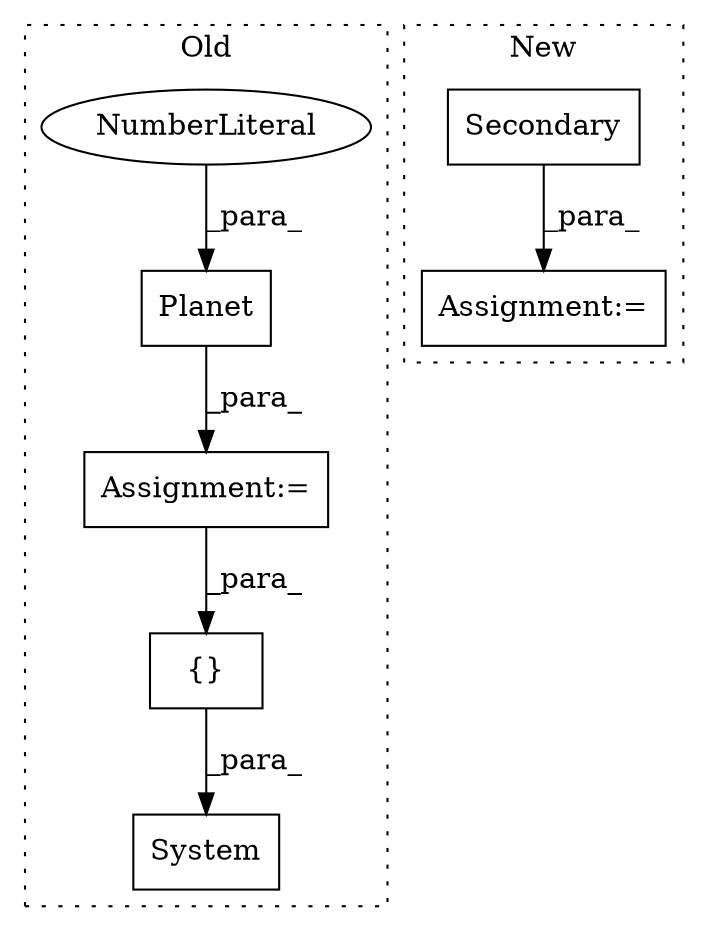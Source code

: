 digraph G {
subgraph cluster0 {
1 [label="{}" a="4" s="541,553" l="1,1" shape="box"];
3 [label="Planet" a="32" s="442,461" l="7,1" shape="box"];
4 [label="NumberLiteral" a="34" s="449" l="2" shape="ellipse"];
5 [label="System" a="32" s="525,554" l="7,1" shape="box"];
7 [label="Assignment:=" a="7" s="434" l="1" shape="box"];
label = "Old";
style="dotted";
}
subgraph cluster1 {
2 [label="Secondary" a="32" s="456" l="11" shape="box"];
6 [label="Assignment:=" a="7" s="441" l="1" shape="box"];
label = "New";
style="dotted";
}
1 -> 5 [label="_para_"];
2 -> 6 [label="_para_"];
3 -> 7 [label="_para_"];
4 -> 3 [label="_para_"];
7 -> 1 [label="_para_"];
}
